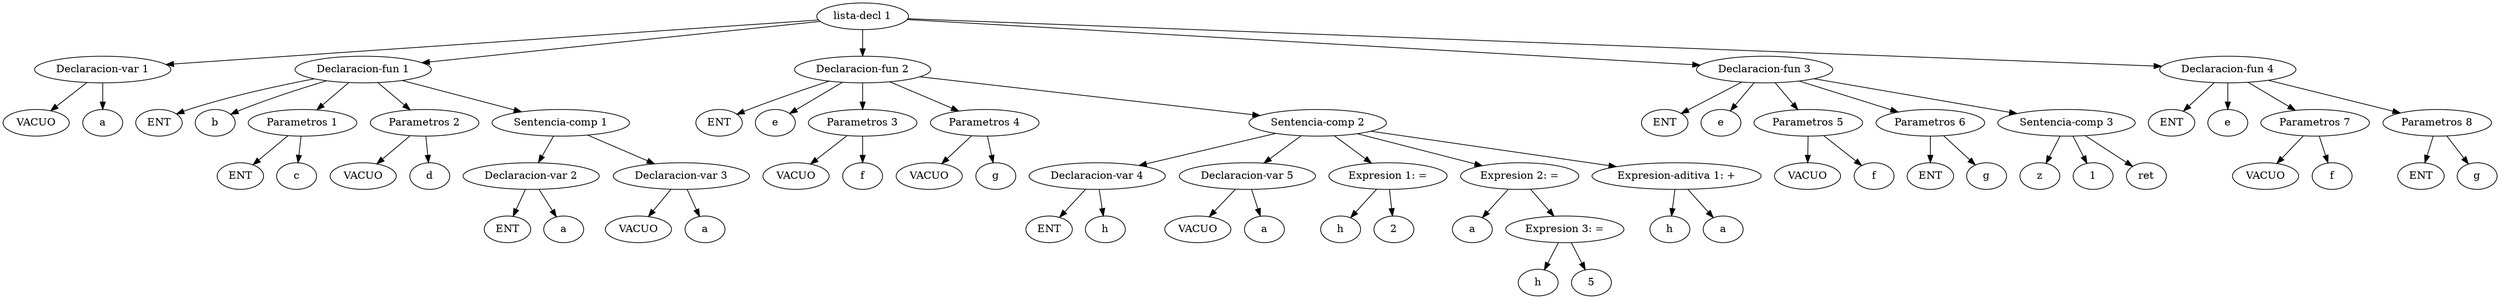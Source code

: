 digraph G {
	"lista-decl 1" -> "Declaracion-var 1"
	1 [label="VACUO"]
	"Declaracion-var 1" -> 1
	2 [label="a"]
	"Declaracion-var 1" -> 2
	"lista-decl 1" -> "Declaracion-fun 1"
	3 [label="ENT"]
	"Declaracion-fun 1" -> 3
	4 [label="b"]
	"Declaracion-fun 1" -> 4
	"Declaracion-fun 1" -> "Parametros 1"
	5 [label="ENT"]
	"Parametros 1" -> 5
	6 [label="c"]
	"Parametros 1" -> 6
	"Declaracion-fun 1" -> "Parametros 2"
	7 [label="VACUO"]
	"Parametros 2" -> 7
	8 [label="d"]
	"Parametros 2" -> 8
	"Declaracion-fun 1" -> "Sentencia-comp 1"
	"Sentencia-comp 1" -> "Declaracion-var 2"
	9 [label="ENT"]
	"Declaracion-var 2" -> 9
	10 [label="a"]
	"Declaracion-var 2" -> 10
	"Sentencia-comp 1" -> "Declaracion-var 3"
	11 [label="VACUO"]
	"Declaracion-var 3" -> 11
	12 [label="a"]
	"Declaracion-var 3" -> 12
	"lista-decl 1" -> "Declaracion-fun 2"
	13 [label="ENT"]
	"Declaracion-fun 2" -> 13
	14 [label="e"]
	"Declaracion-fun 2" -> 14
	"Declaracion-fun 2" -> "Parametros 3"
	15 [label="VACUO"]
	"Parametros 3" -> 15
	16 [label="f"]
	"Parametros 3" -> 16
	"Declaracion-fun 2" -> "Parametros 4"
	17 [label="VACUO"]
	"Parametros 4" -> 17
	18 [label="g"]
	"Parametros 4" -> 18
	"Declaracion-fun 2" -> "Sentencia-comp 2"
	"Sentencia-comp 2" -> "Declaracion-var 4"
	19 [label="ENT"]
	"Declaracion-var 4" -> 19
	20 [label="h"]
	"Declaracion-var 4" -> 20
	"Sentencia-comp 2" -> "Declaracion-var 5"
	21 [label="VACUO"]
	"Declaracion-var 5" -> 21
	22 [label="a"]
	"Declaracion-var 5" -> 22
	"Sentencia-comp 2" -> "Expresion 1: ="
	23 [label="h"]
	"Expresion 1: =" -> 23
	24 [label="2"]
	"Expresion 1: =" -> 24
	"Sentencia-comp 2" -> "Expresion 2: ="
	25 [label="a"]
	"Expresion 2: =" -> 25
	"Expresion 2: =" -> "Expresion 3: ="
	26 [label="h"]
	"Expresion 3: =" -> 26
	27 [label="5"]
	"Expresion 3: =" -> 27
	"Sentencia-comp 2" -> "Expresion-aditiva 1: +"
	28 [label="h"]
	"Expresion-aditiva 1: +" -> 28
	29 [label="a"]
	"Expresion-aditiva 1: +" -> 29
	"lista-decl 1" -> "Declaracion-fun 3"
	30 [label="ENT"]
	"Declaracion-fun 3" -> 30
	31 [label="e"]
	"Declaracion-fun 3" -> 31
	"Declaracion-fun 3" -> "Parametros 5"
	32 [label="VACUO"]
	"Parametros 5" -> 32
	33 [label="f"]
	"Parametros 5" -> 33
	"Declaracion-fun 3" -> "Parametros 6"
	34 [label="ENT"]
	"Parametros 6" -> 34
	35 [label="g"]
	"Parametros 6" -> 35
	"Declaracion-fun 3" -> "Sentencia-comp 3"
	36 [label="z"]
	"Sentencia-comp 3" -> 36
	37 [label="1"]
	"Sentencia-comp 3" -> 37
	38 [label="ret"]
	"Sentencia-comp 3" -> 38
	"lista-decl 1" -> "Declaracion-fun 4"
	39 [label="ENT"]
	"Declaracion-fun 4" -> 39
	40 [label="e"]
	"Declaracion-fun 4" -> 40
	"Declaracion-fun 4" -> "Parametros 7"
	41 [label="VACUO"]
	"Parametros 7" -> 41
	42 [label="f"]
	"Parametros 7" -> 42
	"Declaracion-fun 4" -> "Parametros 8"
	43 [label="ENT"]
	"Parametros 8" -> 43
	44 [label="g"]
	"Parametros 8" -> 44
}